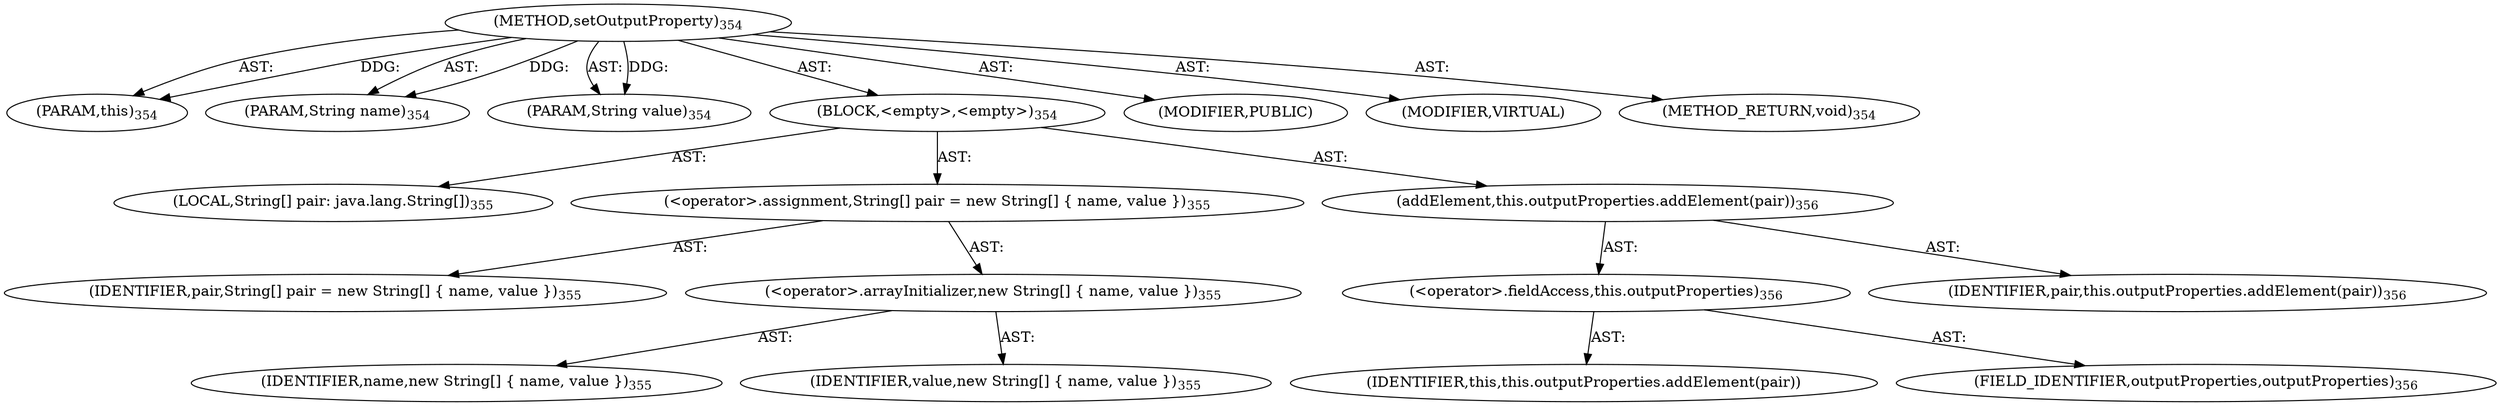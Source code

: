 digraph "setOutputProperty" {  
"111669149705" [label = <(METHOD,setOutputProperty)<SUB>354</SUB>> ]
"115964117013" [label = <(PARAM,this)<SUB>354</SUB>> ]
"115964117014" [label = <(PARAM,String name)<SUB>354</SUB>> ]
"115964117015" [label = <(PARAM,String value)<SUB>354</SUB>> ]
"25769803820" [label = <(BLOCK,&lt;empty&gt;,&lt;empty&gt;)<SUB>354</SUB>> ]
"94489280535" [label = <(LOCAL,String[] pair: java.lang.String[])<SUB>355</SUB>> ]
"30064771274" [label = <(&lt;operator&gt;.assignment,String[] pair = new String[] { name, value })<SUB>355</SUB>> ]
"68719476906" [label = <(IDENTIFIER,pair,String[] pair = new String[] { name, value })<SUB>355</SUB>> ]
"30064771275" [label = <(&lt;operator&gt;.arrayInitializer,new String[] { name, value })<SUB>355</SUB>> ]
"68719476907" [label = <(IDENTIFIER,name,new String[] { name, value })<SUB>355</SUB>> ]
"68719476908" [label = <(IDENTIFIER,value,new String[] { name, value })<SUB>355</SUB>> ]
"30064771276" [label = <(addElement,this.outputProperties.addElement(pair))<SUB>356</SUB>> ]
"30064771277" [label = <(&lt;operator&gt;.fieldAccess,this.outputProperties)<SUB>356</SUB>> ]
"68719476909" [label = <(IDENTIFIER,this,this.outputProperties.addElement(pair))> ]
"55834574901" [label = <(FIELD_IDENTIFIER,outputProperties,outputProperties)<SUB>356</SUB>> ]
"68719476910" [label = <(IDENTIFIER,pair,this.outputProperties.addElement(pair))<SUB>356</SUB>> ]
"133143986206" [label = <(MODIFIER,PUBLIC)> ]
"133143986207" [label = <(MODIFIER,VIRTUAL)> ]
"128849018889" [label = <(METHOD_RETURN,void)<SUB>354</SUB>> ]
  "111669149705" -> "115964117013"  [ label = "AST: "] 
  "111669149705" -> "115964117014"  [ label = "AST: "] 
  "111669149705" -> "115964117015"  [ label = "AST: "] 
  "111669149705" -> "25769803820"  [ label = "AST: "] 
  "111669149705" -> "133143986206"  [ label = "AST: "] 
  "111669149705" -> "133143986207"  [ label = "AST: "] 
  "111669149705" -> "128849018889"  [ label = "AST: "] 
  "25769803820" -> "94489280535"  [ label = "AST: "] 
  "25769803820" -> "30064771274"  [ label = "AST: "] 
  "25769803820" -> "30064771276"  [ label = "AST: "] 
  "30064771274" -> "68719476906"  [ label = "AST: "] 
  "30064771274" -> "30064771275"  [ label = "AST: "] 
  "30064771275" -> "68719476907"  [ label = "AST: "] 
  "30064771275" -> "68719476908"  [ label = "AST: "] 
  "30064771276" -> "30064771277"  [ label = "AST: "] 
  "30064771276" -> "68719476910"  [ label = "AST: "] 
  "30064771277" -> "68719476909"  [ label = "AST: "] 
  "30064771277" -> "55834574901"  [ label = "AST: "] 
  "111669149705" -> "115964117013"  [ label = "DDG: "] 
  "111669149705" -> "115964117014"  [ label = "DDG: "] 
  "111669149705" -> "115964117015"  [ label = "DDG: "] 
}
